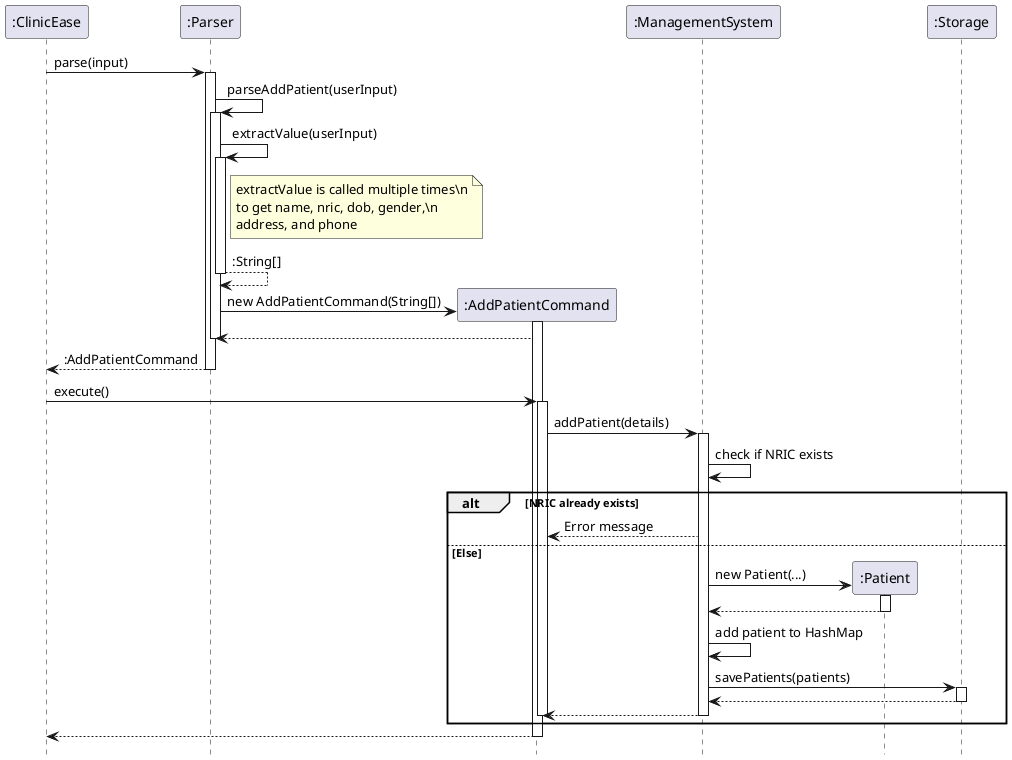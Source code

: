 @startuml
hide footbox

participant ":ClinicEase" as ClinicEase
participant ":Parser" as Parser
participant ":AddPatientCommand" as AddPatientCommand
participant ":ManagementSystem" as ManagementSystem
participant ":Patient" as Patient
participant ":Storage" as Storage

ClinicEase -> Parser : parse(input)
activate Parser

Parser -> Parser : parseAddPatient(userInput)
activate Parser
Parser -> Parser : extractValue(userInput)
activate Parser
note right of Parser
  extractValue is called multiple times\n
  to get name, nric, dob, gender,\n
  address, and phone
end note
Parser --> Parser : :String[]
deactivate Parser

create AddPatientCommand
Parser -> AddPatientCommand : new AddPatientCommand(String[])
activate AddPatientCommand
AddPatientCommand --> Parser
deactivate Parser
Parser --> ClinicEase : :AddPatientCommand
deactivate Parser

ClinicEase -> AddPatientCommand : execute()
activate AddPatientCommand
AddPatientCommand -> ManagementSystem : addPatient(details)
activate ManagementSystem
ManagementSystem -> ManagementSystem : check if NRIC exists
alt NRIC already exists
    ManagementSystem --> AddPatientCommand : Error message
else Else
    create Patient
    ManagementSystem -> Patient : new Patient(...)
    activate Patient
    Patient --> ManagementSystem :
    deactivate Patient

    ManagementSystem -> ManagementSystem : add patient to HashMap
    ManagementSystem -> Storage : savePatients(patients)
    activate Storage
    Storage --> ManagementSystem :
    deactivate Storage

    ManagementSystem --> AddPatientCommand :
    deactivate AddPatientCommand
    deactivate ManagementSystem
end
AddPatientCommand --> ClinicEase :
deactivate AddPatientCommand
@enduml